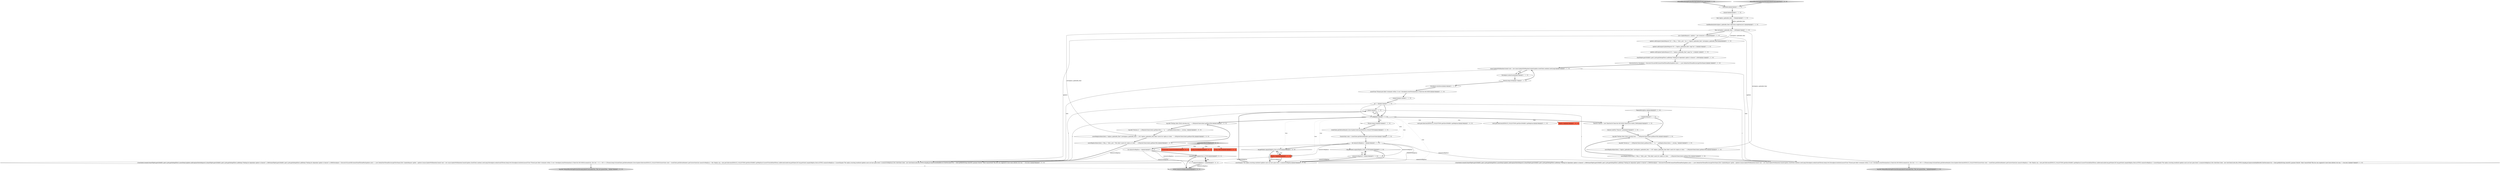 digraph {
1 [style = filled, label = "AsyncUpdateWithRandomCommit task = new AsyncUpdateWithRandomCommit(update,cloudClient,random().nextLong())@@@15@@@['1', '1', '0']", fillcolor = white, shape = ellipse image = "AAA0AAABBB1BBB"];
40 [style = filled, label = "numActiveReplicas++@@@29@@@['0', '1', '0']", fillcolor = white, shape = ellipse image = "AAA0AAABBB2BBB"];
37 [style = filled, label = "assertReplicaValue(client,1,\"title_s\",\"title1_new\",\"Title didn't match for replica at client: \" + ((HttpSolrClient)client).getBaseURL())@@@55@@@['0', '1', '0']", fillcolor = white, shape = ellipse image = "AAA1AAABBB2BBB"];
15 [style = filled, label = "state.getCollection(DEFAULT_COLLECTION).getSlice(SHARD1).getReplicas()@@@29@@@['1', '0', '0']", fillcolor = white, shape = ellipse image = "AAA0AAABBB1BBB"];
39 [style = filled, label = "rep.getState().equals(Replica.State.ACTIVE)@@@29@@@['0', '1', '0']", fillcolor = white, shape = diamond image = "AAA0AAABBB2BBB"];
52 [style = filled, label = "String sliceId@@@2@@@['0', '0', '1']", fillcolor = tomato, shape = box image = "AAA0AAABBB3BBB"];
43 [style = filled, label = "TimeOut timeout = new TimeOut(30,TimeUnit.SECONDS,TimeSource.NANO_TIME)@@@33@@@['0', '1', '0']", fillcolor = white, shape = ellipse image = "AAA0AAABBB2BBB"];
7 [style = filled, label = "log.info(\"Version at \" + ((HttpSolrClient)client).getBaseURL() + \" is: \" + getReplicaValue(client,1,\"_version_\"))@@@34@@@['1', '0', '0']", fillcolor = white, shape = ellipse image = "AAA0AAABBB1BBB"];
9 [style = filled, label = "assertReplicaValue(client,1,\"inplace_updatable_float\",(newinplace_updatable_float + 2.0f),\"inplace_updatable_float didn't match for replica at client: \" + ((HttpSolrClient)client).getBaseURL())@@@35@@@['1', '0', '0']", fillcolor = white, shape = ellipse image = "AAA0AAABBB1BBB"];
24 [style = filled, label = "log.info(\"Testing client (Fetch missing test): \" + ((HttpSolrClient)client).getBaseURL())@@@33@@@['1', '0', '0']", fillcolor = white, shape = ellipse image = "AAA0AAABBB1BBB"];
25 [style = filled, label = "float newinplace_updatable_float = 100F@@@7@@@['1', '1', '0']", fillcolor = white, shape = ellipse image = "AAA0AAABBB1BBB"];
30 [style = filled, label = "int i = 0@@@22@@@['1', '1', '0']", fillcolor = white, shape = ellipse image = "AAA0AAABBB1BBB"];
31 [style = filled, label = "commit()@@@4@@@['1', '1', '0']", fillcolor = white, shape = ellipse image = "AAA0AAABBB1BBB"];
44 [style = filled, label = "log.info(\"delayedReorderingFetchesMissingUpdateFromLeaderTest: This test passed fine...\")@@@95@@@['0', '1', '0']", fillcolor = lightgray, shape = ellipse image = "AAA0AAABBB2BBB"];
50 [style = filled, label = "String collection@@@2@@@['0', '0', '1']", fillcolor = tomato, shape = box image = "AAA0AAABBB3BBB"];
4 [style = filled, label = "float inplace_updatable_float = 1F@@@5@@@['1', '1', '0']", fillcolor = white, shape = ellipse image = "AAA0AAABBB1BBB"];
53 [style = filled, label = "rep.getState().equals(State.ACTIVE)@@@5@@@['0', '0', '1']", fillcolor = white, shape = diamond image = "AAA0AAABBB3BBB"];
54 [style = filled, label = "getNumberOfActiveReplicas['0', '0', '1']", fillcolor = lightgray, shape = diamond image = "AAA0AAABBB3BBB"];
18 [style = filled, label = "Thread.sleep(100)@@@17@@@['1', '1', '0']", fillcolor = white, shape = ellipse image = "AAA0AAABBB1BBB"];
10 [style = filled, label = "buildRandomIndex(inplace_updatable_float,Collections.singletonList(1))@@@6@@@['1', '1', '0']", fillcolor = white, shape = ellipse image = "AAA0AAABBB1BBB"];
0 [style = filled, label = "log.info(\"delayedReorderingFetchesMissingUpdateFromLeaderTest: This test passed fine...\")@@@76@@@['1', '0', '0']", fillcolor = lightgray, shape = ellipse image = "AAA0AAABBB1BBB"];
42 [style = filled, label = "TimeoutException e@@@48@@@['0', '1', '0']", fillcolor = white, shape = diamond image = "AAA0AAABBB2BBB"];
2 [style = filled, label = "List<UpdateRequest> updates = new ArrayList<>()@@@8@@@['1', '1', '0']", fillcolor = white, shape = ellipse image = "AAA0AAABBB1BBB"];
5 [style = filled, label = "commit()@@@21@@@['1', '1', '0']", fillcolor = white, shape = ellipse image = "AAA0AAABBB1BBB"];
27 [style = filled, label = "assertEquals(\"The replica receiving reordered updates must not have gone down\",3,numActiveReplicas)@@@30@@@['1', '1', '0']", fillcolor = white, shape = ellipse image = "AAA0AAABBB1BBB"];
47 [style = filled, label = "assertReplicaValue(client,1,\"inplace_updatable_float\",(newinplace_updatable_float + 2.0f),\"inplace_updatable_float didn't match for replica at client: \" + ((HttpSolrClient)client).getBaseURL())@@@54@@@['0', '1', '0']", fillcolor = white, shape = ellipse image = "AAA1AAABBB2BBB"];
36 [style = filled, label = "state.getCollection(DEFAULT_COLLECTION).getSlice(SHARD1).getReplicas()@@@29@@@['0', '1', '0']", fillcolor = white, shape = ellipse image = "AAA0AAABBB2BBB"];
33 [style = filled, label = "{clearIndex()commit()shardToJetty.get(SHARD1).get(1).jetty.getDebugFilter().unsetDelay()updates.add(regularDeleteRequest(1))shardToJetty.get(SHARD1).get(1).jetty.getDebugFilter().addDelay(\"Waiting for dependant update to timeout\",1,5999)shardToJetty.get(SHARD1).get(1).jetty.getDebugFilter().addDelay(\"Waiting for dependant update to timeout\",4,5998)threadpool = ExecutorUtil.newMDCAwareFixedThreadPool(updates.size() + 1,new DefaultSolrThreadFactory(getTestName()))for (UpdateRequest update : updates){AsyncUpdateWithRandomCommit task = new AsyncUpdateWithRandomCommit(update,cloudClient,random().nextLong())threadpool.submit(task)Thread.sleep(100)}threadpool.shutdown()assertTrue(\"Thread pool didn't terminate within 15 secs\",threadpool.awaitTermination(15,TimeUnit.SECONDS))commit()try {for (int i = 0 i < 100 i++){Thread.sleep(10)cloudClient.getZkStateReader().forceUpdateCollection(DEFAULT_COLLECTION)ClusterState state = cloudClient.getZkStateReader().getClusterState()int numActiveReplicas = 0for (Replica rep : state.getCollection(DEFAULT_COLLECTION).getSlice(SHARD1).getReplicas()){assertTrue(zkShardTerms.canBecomeLeader(rep.getName()))if (rep.getState().equals(Replica.State.ACTIVE)) numActiveReplicas++}assertEquals(\"The replica receiving reordered updates must not have gone down\",3,numActiveReplicas)}}for (SolrClient client : new SolrClient((((edu.fdu.CPPDG.tinypdg.pe.ExpressionInfo@fbec4c){SolrDocument doc = client.getById(String.valueOf(1),params(\"distrib\",\"false\"))assertNull(\"This doc was supposed to have been deleted, but was: \" + doc,doc)}}@@@38@@@['1', '0', '0']", fillcolor = white, shape = ellipse image = "AAA0AAABBB1BBB"];
56 [style = filled, label = "return numActiveReplicas@@@9@@@['0', '0', '1']", fillcolor = lightgray, shape = ellipse image = "AAA0AAABBB3BBB"];
57 [style = filled, label = "int numActiveReplicas = 0@@@3@@@['0', '0', '1']", fillcolor = white, shape = ellipse image = "AAA0AAABBB3BBB"];
8 [style = filled, label = "cloudClient.getZkStateReader().forceUpdateCollection(DEFAULT_COLLECTION)@@@26@@@['1', '1', '0']", fillcolor = white, shape = ellipse image = "AAA0AAABBB1BBB"];
6 [style = filled, label = "i++@@@24@@@['1', '1', '0']", fillcolor = white, shape = ellipse image = "AAA0AAABBB1BBB"];
46 [style = filled, label = "{}@@@48@@@['0', '1', '0']", fillcolor = white, shape = ellipse image = "AAA1AAABBB2BBB"];
3 [style = filled, label = "int numActiveReplicas = 0@@@28@@@['1', '1', '0']", fillcolor = white, shape = ellipse image = "AAA0AAABBB1BBB"];
48 [style = filled, label = "timeout.waitFor(\"Timeout\",null)@@@35@@@['0', '1', '0']", fillcolor = white, shape = ellipse image = "AAA0AAABBB2BBB"];
28 [style = filled, label = "ExecutorService threadpool = ExecutorUtil.newMDCAwareFixedThreadPool(updates.size() + 1,new DefaultSolrThreadFactory(getTestName()))@@@13@@@['1', '1', '0']", fillcolor = white, shape = ellipse image = "AAA0AAABBB1BBB"];
19 [style = filled, label = "rep.getState().equals(Replica.State.ACTIVE)@@@29@@@['1', '0', '0']", fillcolor = white, shape = diamond image = "AAA0AAABBB1BBB"];
21 [style = filled, label = "updates.add(regularUpdateRequest(\"id\",1,\"inplace_updatable_float\",map(\"inc\",1)))@@@10@@@['1', '1', '0']", fillcolor = white, shape = ellipse image = "AAA0AAABBB1BBB"];
55 [style = filled, label = "ClusterState clusterState@@@2@@@['0', '0', '1']", fillcolor = tomato, shape = box image = "AAA0AAABBB3BBB"];
32 [style = filled, label = "ClusterState state = cloudClient.getZkStateReader().getClusterState()@@@27@@@['1', '1', '0']", fillcolor = white, shape = ellipse image = "AAA0AAABBB1BBB"];
45 [style = filled, label = "log.info(\"Version at \" + ((HttpSolrClient)client).getBaseURL() + \" is: \" + getReplicaValue(client,1,\"_version_\"))@@@53@@@['0', '1', '0']", fillcolor = white, shape = ellipse image = "AAA1AAABBB2BBB"];
51 [style = filled, label = "numActiveReplicas++@@@6@@@['0', '0', '1']", fillcolor = white, shape = ellipse image = "AAA0AAABBB3BBB"];
13 [style = filled, label = "Replica rep@@@29@@@['1', '0', '0']", fillcolor = tomato, shape = box image = "AAA0AAABBB1BBB"];
22 [style = filled, label = "shardToJetty.get(SHARD1).get(1).jetty.getDebugFilter().addDelay(\"Waiting for dependant update to timeout\",1,6000)@@@12@@@['1', '1', '0']", fillcolor = white, shape = ellipse image = "AAA0AAABBB1BBB"];
12 [style = filled, label = "assertTrue(\"Thread pool didn't terminate within 15 secs\",threadpool.awaitTermination(15,TimeUnit.SECONDS))@@@20@@@['1', '1', '0']", fillcolor = white, shape = ellipse image = "AAA0AAABBB1BBB"];
34 [style = filled, label = "i < 100@@@23@@@['1', '1', '0']", fillcolor = white, shape = diamond image = "AAA0AAABBB1BBB"];
20 [style = filled, label = "updates.add(regularUpdateRequest(\"id\",1,\"inplace_updatable_float\",map(\"inc\",1)))@@@11@@@['1', '1', '0']", fillcolor = white, shape = ellipse image = "AAA0AAABBB1BBB"];
26 [style = filled, label = "threadpool.submit(task)@@@16@@@['1', '1', '0']", fillcolor = white, shape = ellipse image = "AAA0AAABBB1BBB"];
38 [style = filled, label = "delayedReorderingFetchesMissingUpdateFromLeaderTest['0', '1', '0']", fillcolor = lightgray, shape = diamond image = "AAA0AAABBB2BBB"];
16 [style = filled, label = "clearIndex()@@@3@@@['1', '1', '0']", fillcolor = white, shape = ellipse image = "AAA0AAABBB1BBB"];
23 [style = filled, label = "updates.add(regularUpdateRequest(\"id\",1,\"title_s\",\"title1_new\",\"id_i\",1,\"inplace_updatable_float\",newinplace_updatable_float))@@@9@@@['1', '1', '0']", fillcolor = white, shape = ellipse image = "AAA0AAABBB1BBB"];
41 [style = filled, label = "{clearIndex()commit()shardToJetty.get(SHARD1).get(1).jetty.getDebugFilter().unsetDelay()updates.add(regularDeleteRequest(1))shardToJetty.get(SHARD1).get(1).jetty.getDebugFilter().addDelay(\"Waiting for dependant update to timeout\",1,5999)shardToJetty.get(SHARD1).get(1).jetty.getDebugFilter().addDelay(\"Waiting for dependant update to timeout\",4,5998)threadpool = ExecutorUtil.newMDCAwareFixedThreadPool(updates.size() + 1,new DefaultSolrThreadFactory(getTestName()))for (UpdateRequest update : updates){AsyncUpdateWithRandomCommit task = new AsyncUpdateWithRandomCommit(update,cloudClient,random().nextLong())threadpool.submit(task)Thread.sleep(100)}threadpool.shutdown()assertTrue(\"Thread pool didn't terminate within 15 secs\",threadpool.awaitTermination(15,TimeUnit.SECONDS))commit()try {for (int i = 0 i < 100 i++){Thread.sleep(10)cloudClient.getZkStateReader().forceUpdateCollection(DEFAULT_COLLECTION)ClusterState state = cloudClient.getZkStateReader().getClusterState()int numActiveReplicas = 0for (Replica rep : state.getCollection(DEFAULT_COLLECTION).getSlice(SHARD1).getReplicas()){assertTrue(zkShardTerms.canBecomeLeader(rep.getName()))if (rep.getState().equals(Replica.State.ACTIVE)) numActiveReplicas++}assertEquals(\"The replica receiving reordered updates must not have gone down\",3,numActiveReplicas)}}for (SolrClient client : new SolrClient((((edu.fdu.CPPDG.tinypdg.pe.ExpressionInfo@fbee96){SolrDocument doc = client.getById(String.valueOf(1),params(\"distrib\",\"false\"))assertNull(\"This doc was supposed to have been deleted, but was: \" + doc,doc)}}@@@57@@@['0', '1', '0']", fillcolor = white, shape = ellipse image = "AAA0AAABBB2BBB"];
49 [style = filled, label = "log.info(\"Testing client (Fetch missing test): \" + ((HttpSolrClient)client).getBaseURL())@@@52@@@['0', '1', '0']", fillcolor = white, shape = ellipse image = "AAA1AAABBB2BBB"];
14 [style = filled, label = "threadpool.shutdown()@@@19@@@['1', '1', '0']", fillcolor = white, shape = ellipse image = "AAA0AAABBB1BBB"];
17 [style = filled, label = "Thread.sleep(10)@@@25@@@['1', '1', '0']", fillcolor = white, shape = ellipse image = "AAA0AAABBB1BBB"];
29 [style = filled, label = "Replica rep@@@29@@@['1', '1', '0']", fillcolor = tomato, shape = box image = "AAA0AAABBB1BBB"];
35 [style = filled, label = "assertReplicaValue(client,1,\"title_s\",\"title1_new\",\"Title didn't match for replica at client: \" + ((HttpSolrClient)client).getBaseURL())@@@36@@@['1', '0', '0']", fillcolor = white, shape = ellipse image = "AAA0AAABBB1BBB"];
11 [style = filled, label = "delayedReorderingFetchesMissingUpdateFromLeaderTest['1', '0', '0']", fillcolor = lightgray, shape = diamond image = "AAA0AAABBB1BBB"];
35->33 [style = bold, label=""];
34->29 [style = dotted, label="true"];
51->56 [style = solid, label="numActiveReplicas"];
25->23 [style = solid, label="newinplace_updatable_float"];
29->19 [style = bold, label=""];
43->48 [style = bold, label=""];
39->27 [style = bold, label=""];
1->41 [style = solid, label="task"];
11->16 [style = bold, label=""];
34->19 [style = dotted, label="true"];
54->50 [style = dotted, label="true"];
19->27 [style = bold, label=""];
28->1 [style = bold, label=""];
19->29 [style = bold, label=""];
22->28 [style = bold, label=""];
17->8 [style = bold, label=""];
40->39 [style = bold, label=""];
25->9 [style = solid, label="newinplace_updatable_float"];
2->33 [style = solid, label="updates"];
47->37 [style = bold, label=""];
30->34 [style = solid, label="i"];
26->18 [style = bold, label=""];
3->40 [style = solid, label="numActiveReplicas"];
24->7 [style = bold, label=""];
7->9 [style = bold, label=""];
41->44 [style = bold, label=""];
8->32 [style = bold, label=""];
30->41 [style = solid, label="i"];
39->40 [style = dotted, label="true"];
34->39 [style = dotted, label="true"];
6->33 [style = solid, label="i"];
34->17 [style = bold, label=""];
34->13 [style = dotted, label="true"];
23->21 [style = bold, label=""];
54->57 [style = bold, label=""];
53->51 [style = bold, label=""];
6->41 [style = solid, label="i"];
38->16 [style = bold, label=""];
21->20 [style = bold, label=""];
40->41 [style = solid, label="numActiveReplicas"];
54->52 [style = dotted, label="true"];
29->33 [style = solid, label="numActiveReplicas"];
48->43 [style = bold, label=""];
51->56 [style = bold, label=""];
57->51 [style = solid, label="numActiveReplicas"];
46->43 [style = bold, label=""];
34->6 [style = dotted, label="true"];
3->29 [style = solid, label="numActiveReplicas"];
37->41 [style = bold, label=""];
30->34 [style = bold, label=""];
29->27 [style = bold, label=""];
30->6 [style = solid, label="i"];
49->45 [style = bold, label=""];
53->51 [style = dotted, label="true"];
9->35 [style = bold, label=""];
20->22 [style = bold, label=""];
14->12 [style = bold, label=""];
3->33 [style = solid, label="numActiveReplicas"];
57->56 [style = solid, label="numActiveReplicas"];
40->27 [style = bold, label=""];
31->4 [style = bold, label=""];
6->34 [style = solid, label="i"];
3->19 [style = bold, label=""];
19->29 [style = dotted, label="true"];
2->41 [style = solid, label="updates"];
4->10 [style = bold, label=""];
1->26 [style = bold, label=""];
18->1 [style = bold, label=""];
27->6 [style = bold, label=""];
37->49 [style = bold, label=""];
25->47 [style = solid, label="newinplace_updatable_float"];
34->43 [style = bold, label=""];
18->14 [style = bold, label=""];
35->24 [style = bold, label=""];
1->26 [style = solid, label="task"];
54->55 [style = dotted, label="true"];
34->36 [style = dotted, label="true"];
40->27 [style = solid, label="numActiveReplicas"];
48->49 [style = bold, label=""];
46->49 [style = bold, label=""];
1->33 [style = solid, label="task"];
25->2 [style = bold, label=""];
3->41 [style = solid, label="numActiveReplicas"];
34->24 [style = bold, label=""];
53->56 [style = bold, label=""];
34->8 [style = dotted, label="true"];
45->47 [style = bold, label=""];
51->53 [style = bold, label=""];
4->10 [style = solid, label="inplace_updatable_float"];
10->25 [style = bold, label=""];
34->27 [style = dotted, label="true"];
57->53 [style = bold, label=""];
12->5 [style = bold, label=""];
34->32 [style = dotted, label="true"];
5->30 [style = bold, label=""];
6->34 [style = bold, label=""];
32->3 [style = bold, label=""];
34->17 [style = dotted, label="true"];
42->46 [style = bold, label=""];
16->31 [style = bold, label=""];
30->33 [style = solid, label="i"];
34->15 [style = dotted, label="true"];
39->40 [style = bold, label=""];
33->56 [style = dashed, label="0"];
33->0 [style = bold, label=""];
3->27 [style = solid, label="numActiveReplicas"];
29->27 [style = solid, label="numActiveReplicas"];
2->23 [style = bold, label=""];
3->39 [style = bold, label=""];
34->3 [style = dotted, label="true"];
}
